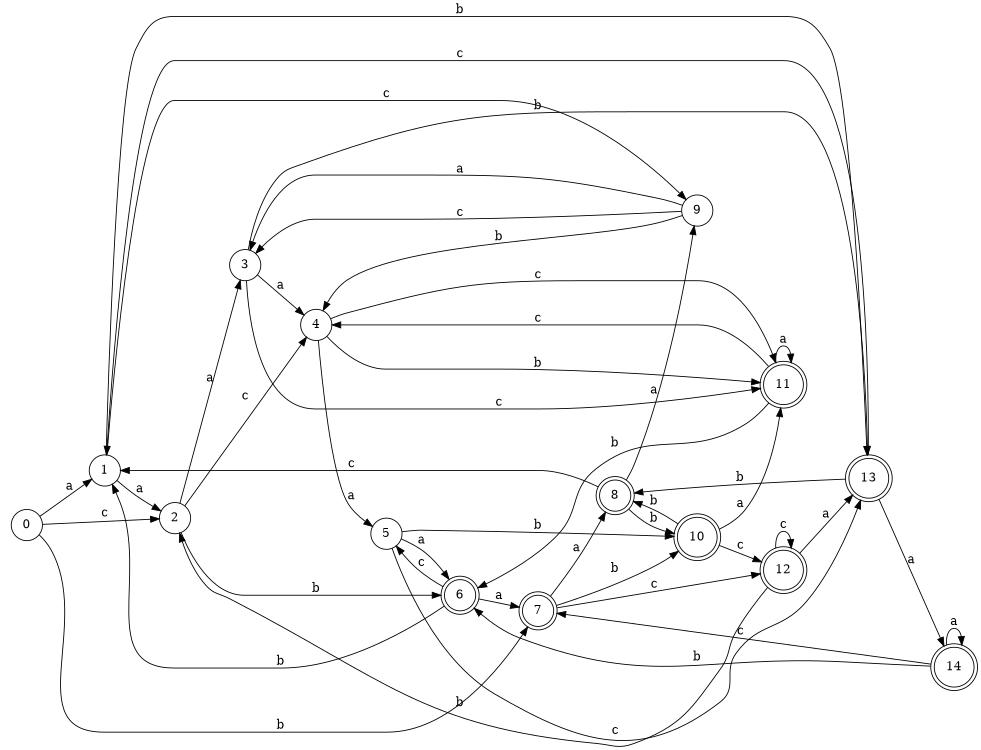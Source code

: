 digraph n12_3 {
__start0 [label="" shape="none"];

rankdir=LR;
size="8,5";

s0 [style="filled", color="black", fillcolor="white" shape="circle", label="0"];
s1 [style="filled", color="black", fillcolor="white" shape="circle", label="1"];
s2 [style="filled", color="black", fillcolor="white" shape="circle", label="2"];
s3 [style="filled", color="black", fillcolor="white" shape="circle", label="3"];
s4 [style="filled", color="black", fillcolor="white" shape="circle", label="4"];
s5 [style="filled", color="black", fillcolor="white" shape="circle", label="5"];
s6 [style="rounded,filled", color="black", fillcolor="white" shape="doublecircle", label="6"];
s7 [style="rounded,filled", color="black", fillcolor="white" shape="doublecircle", label="7"];
s8 [style="rounded,filled", color="black", fillcolor="white" shape="doublecircle", label="8"];
s9 [style="filled", color="black", fillcolor="white" shape="circle", label="9"];
s10 [style="rounded,filled", color="black", fillcolor="white" shape="doublecircle", label="10"];
s11 [style="rounded,filled", color="black", fillcolor="white" shape="doublecircle", label="11"];
s12 [style="rounded,filled", color="black", fillcolor="white" shape="doublecircle", label="12"];
s13 [style="rounded,filled", color="black", fillcolor="white" shape="doublecircle", label="13"];
s14 [style="rounded,filled", color="black", fillcolor="white" shape="doublecircle", label="14"];
s0 -> s1 [label="a"];
s0 -> s7 [label="b"];
s0 -> s2 [label="c"];
s1 -> s2 [label="a"];
s1 -> s13 [label="b"];
s1 -> s9 [label="c"];
s2 -> s3 [label="a"];
s2 -> s6 [label="b"];
s2 -> s4 [label="c"];
s3 -> s4 [label="a"];
s3 -> s13 [label="b"];
s3 -> s11 [label="c"];
s4 -> s5 [label="a"];
s4 -> s11 [label="b"];
s4 -> s11 [label="c"];
s5 -> s6 [label="a"];
s5 -> s10 [label="b"];
s5 -> s13 [label="c"];
s6 -> s7 [label="a"];
s6 -> s1 [label="b"];
s6 -> s5 [label="c"];
s7 -> s8 [label="a"];
s7 -> s10 [label="b"];
s7 -> s12 [label="c"];
s8 -> s9 [label="a"];
s8 -> s10 [label="b"];
s8 -> s1 [label="c"];
s9 -> s3 [label="a"];
s9 -> s4 [label="b"];
s9 -> s3 [label="c"];
s10 -> s11 [label="a"];
s10 -> s8 [label="b"];
s10 -> s12 [label="c"];
s11 -> s11 [label="a"];
s11 -> s6 [label="b"];
s11 -> s4 [label="c"];
s12 -> s13 [label="a"];
s12 -> s2 [label="b"];
s12 -> s12 [label="c"];
s13 -> s14 [label="a"];
s13 -> s8 [label="b"];
s13 -> s1 [label="c"];
s14 -> s14 [label="a"];
s14 -> s6 [label="b"];
s14 -> s7 [label="c"];

}